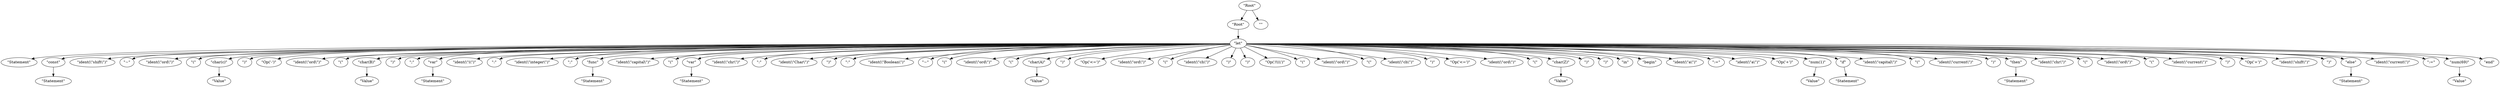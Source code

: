 digraph {
    0 [ label = "\"Root\"" ]
    1 [ label = "\"Root\"" ]
    2 [ label = "\"let\"" ]
    3 [ label = "\"Statement\"" ]
    4 [ label = "\"const\"" ]
    5 [ label = "\"Statement\"" ]
    6 [ label = "\"ident(\\\"shift\\\")\"" ]
    7 [ label = "\"~\"" ]
    8 [ label = "\"ident(\\\"ord\\\")\"" ]
    9 [ label = "\"(\"" ]
    10 [ label = "\"char(c)\"" ]
    11 [ label = "\"Value\"" ]
    12 [ label = "\")\"" ]
    13 [ label = "\"Op('-')\"" ]
    14 [ label = "\"ident(\\\"ord\\\")\"" ]
    15 [ label = "\"(\"" ]
    16 [ label = "\"char(B)\"" ]
    17 [ label = "\"Value\"" ]
    18 [ label = "\")\"" ]
    19 [ label = "\";\"" ]
    20 [ label = "\"var\"" ]
    21 [ label = "\"Statement\"" ]
    22 [ label = "\"ident(\\\"i\\\")\"" ]
    23 [ label = "\":\"" ]
    24 [ label = "\"ident(\\\"integer\\\")\"" ]
    25 [ label = "\";\"" ]
    26 [ label = "\"func\"" ]
    27 [ label = "\"Statement\"" ]
    28 [ label = "\"ident(\\\"capital\\\")\"" ]
    29 [ label = "\"(\"" ]
    30 [ label = "\"var\"" ]
    31 [ label = "\"Statement\"" ]
    32 [ label = "\"ident(\\\"chr\\\")\"" ]
    33 [ label = "\":\"" ]
    34 [ label = "\"ident(\\\"Char\\\")\"" ]
    35 [ label = "\")\"" ]
    36 [ label = "\":\"" ]
    37 [ label = "\"ident(\\\"Boolean\\\")\"" ]
    38 [ label = "\"~\"" ]
    39 [ label = "\"(\"" ]
    40 [ label = "\"ident(\\\"ord\\\")\"" ]
    41 [ label = "\"(\"" ]
    42 [ label = "\"char(A)\"" ]
    43 [ label = "\"Value\"" ]
    44 [ label = "\")\"" ]
    45 [ label = "\"Op('<=')\"" ]
    46 [ label = "\"ident(\\\"ord\\\")\"" ]
    47 [ label = "\"(\"" ]
    48 [ label = "\"ident(\\\"ch\\\")\"" ]
    49 [ label = "\")\"" ]
    50 [ label = "\")\"" ]
    51 [ label = "\"Op('/\\\\\\\\')\"" ]
    52 [ label = "\"(\"" ]
    53 [ label = "\"ident(\\\"ord\\\")\"" ]
    54 [ label = "\"(\"" ]
    55 [ label = "\"ident(\\\"ch\\\")\"" ]
    56 [ label = "\")\"" ]
    57 [ label = "\"Op('<=')\"" ]
    58 [ label = "\"ident(\\\"ord\\\")\"" ]
    59 [ label = "\"(\"" ]
    60 [ label = "\"char(Z)\"" ]
    61 [ label = "\"Value\"" ]
    62 [ label = "\")\"" ]
    63 [ label = "\")\"" ]
    64 [ label = "\"in\"" ]
    65 [ label = "\"begin\"" ]
    66 [ label = "\"ident(\\\"a\\\")\"" ]
    67 [ label = "\":=\"" ]
    68 [ label = "\"ident(\\\"a\\\")\"" ]
    69 [ label = "\"Op('+')\"" ]
    70 [ label = "\"num(1)\"" ]
    71 [ label = "\"Value\"" ]
    72 [ label = "\"if\"" ]
    73 [ label = "\"Statement\"" ]
    74 [ label = "\"ident(\\\"capital\\\")\"" ]
    75 [ label = "\"(\"" ]
    76 [ label = "\"ident(\\\"current\\\")\"" ]
    77 [ label = "\")\"" ]
    78 [ label = "\"then\"" ]
    79 [ label = "\"Statement\"" ]
    80 [ label = "\"ident(\\\"chr\\\")\"" ]
    81 [ label = "\"(\"" ]
    82 [ label = "\"ident(\\\"ord\\\")\"" ]
    83 [ label = "\"(\"" ]
    84 [ label = "\"ident(\\\"current\\\")\"" ]
    85 [ label = "\")\"" ]
    86 [ label = "\"Op('+')\"" ]
    87 [ label = "\"ident(\\\"shift\\\")\"" ]
    88 [ label = "\")\"" ]
    89 [ label = "\"else\"" ]
    90 [ label = "\"Statement\"" ]
    91 [ label = "\"ident(\\\"current\\\")\"" ]
    92 [ label = "\":=\"" ]
    93 [ label = "\"num(69)\"" ]
    94 [ label = "\"Value\"" ]
    95 [ label = "\"end\"" ]
    96 [ label = "\"\"" ]
    0 -> 1 [ ]
    1 -> 2 [ ]
    2 -> 3 [ ]
    2 -> 4 [ ]
    4 -> 5 [ ]
    2 -> 6 [ ]
    2 -> 7 [ ]
    2 -> 8 [ ]
    2 -> 9 [ ]
    2 -> 10 [ ]
    10 -> 11 [ ]
    2 -> 12 [ ]
    2 -> 13 [ ]
    2 -> 14 [ ]
    2 -> 15 [ ]
    2 -> 16 [ ]
    16 -> 17 [ ]
    2 -> 18 [ ]
    2 -> 19 [ ]
    2 -> 20 [ ]
    20 -> 21 [ ]
    2 -> 22 [ ]
    2 -> 23 [ ]
    2 -> 24 [ ]
    2 -> 25 [ ]
    2 -> 26 [ ]
    26 -> 27 [ ]
    2 -> 28 [ ]
    2 -> 29 [ ]
    2 -> 30 [ ]
    30 -> 31 [ ]
    2 -> 32 [ ]
    2 -> 33 [ ]
    2 -> 34 [ ]
    2 -> 35 [ ]
    2 -> 36 [ ]
    2 -> 37 [ ]
    2 -> 38 [ ]
    2 -> 39 [ ]
    2 -> 40 [ ]
    2 -> 41 [ ]
    2 -> 42 [ ]
    42 -> 43 [ ]
    2 -> 44 [ ]
    2 -> 45 [ ]
    2 -> 46 [ ]
    2 -> 47 [ ]
    2 -> 48 [ ]
    2 -> 49 [ ]
    2 -> 50 [ ]
    2 -> 51 [ ]
    2 -> 52 [ ]
    2 -> 53 [ ]
    2 -> 54 [ ]
    2 -> 55 [ ]
    2 -> 56 [ ]
    2 -> 57 [ ]
    2 -> 58 [ ]
    2 -> 59 [ ]
    2 -> 60 [ ]
    60 -> 61 [ ]
    2 -> 62 [ ]
    2 -> 63 [ ]
    2 -> 64 [ ]
    2 -> 65 [ ]
    2 -> 66 [ ]
    2 -> 67 [ ]
    2 -> 68 [ ]
    2 -> 69 [ ]
    2 -> 70 [ ]
    70 -> 71 [ ]
    2 -> 72 [ ]
    72 -> 73 [ ]
    2 -> 74 [ ]
    2 -> 75 [ ]
    2 -> 76 [ ]
    2 -> 77 [ ]
    2 -> 78 [ ]
    78 -> 79 [ ]
    2 -> 80 [ ]
    2 -> 81 [ ]
    2 -> 82 [ ]
    2 -> 83 [ ]
    2 -> 84 [ ]
    2 -> 85 [ ]
    2 -> 86 [ ]
    2 -> 87 [ ]
    2 -> 88 [ ]
    2 -> 89 [ ]
    89 -> 90 [ ]
    2 -> 91 [ ]
    2 -> 92 [ ]
    2 -> 93 [ ]
    93 -> 94 [ ]
    2 -> 95 [ ]
    0 -> 96 [ ]
}
